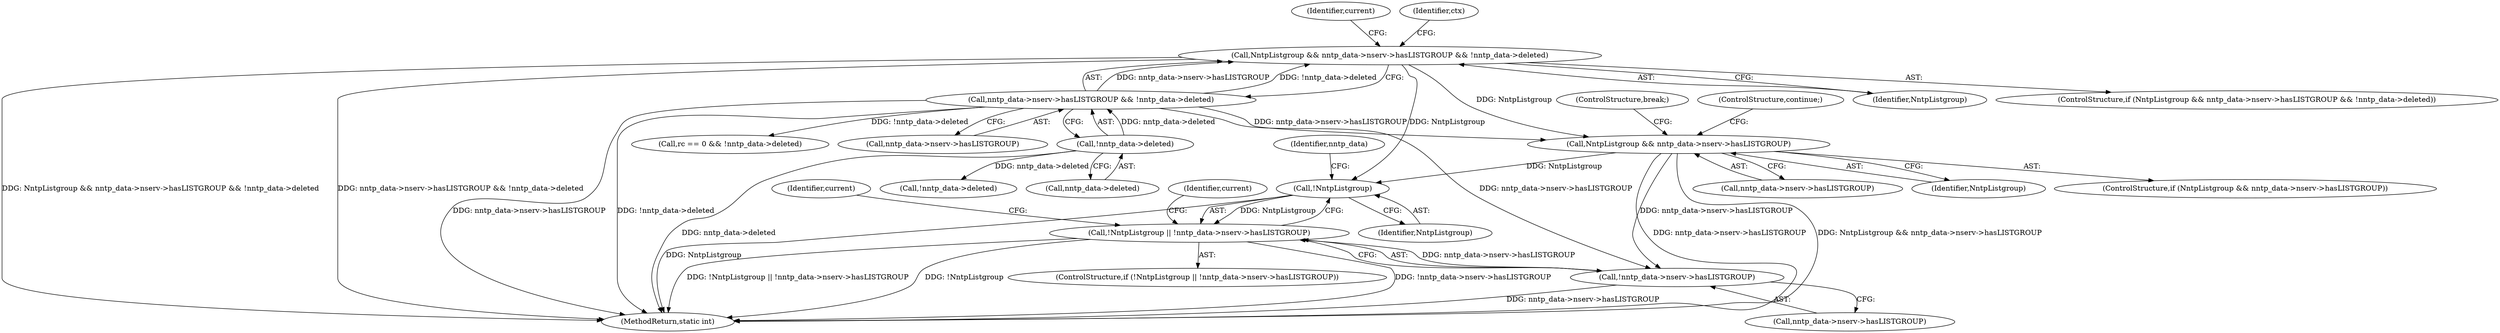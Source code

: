 digraph "0_neomutt_9e927affe3a021175f354af5fa01d22657c20585@API" {
"1000210" [label="(Call,NntpListgroup && nntp_data->nserv->hasLISTGROUP && !nntp_data->deleted)"];
"1000212" [label="(Call,nntp_data->nserv->hasLISTGROUP && !nntp_data->deleted)"];
"1000218" [label="(Call,!nntp_data->deleted)"];
"1000532" [label="(Call,NntpListgroup && nntp_data->nserv->hasLISTGROUP)"];
"1000732" [label="(Call,!NntpListgroup)"];
"1000731" [label="(Call,!NntpListgroup || !nntp_data->nserv->hasLISTGROUP)"];
"1000734" [label="(Call,!nntp_data->nserv->hasLISTGROUP)"];
"1000731" [label="(Call,!NntpListgroup || !nntp_data->nserv->hasLISTGROUP)"];
"1000730" [label="(ControlStructure,if (!NntpListgroup || !nntp_data->nserv->hasLISTGROUP))"];
"1000534" [label="(Call,nntp_data->nserv->hasLISTGROUP)"];
"1000212" [label="(Call,nntp_data->nserv->hasLISTGROUP && !nntp_data->deleted)"];
"1000532" [label="(Call,NntpListgroup && nntp_data->nserv->hasLISTGROUP)"];
"1000219" [label="(Call,nntp_data->deleted)"];
"1000218" [label="(Call,!nntp_data->deleted)"];
"1000343" [label="(Identifier,current)"];
"1000226" [label="(Identifier,ctx)"];
"1000732" [label="(Call,!NntpListgroup)"];
"1000737" [label="(Identifier,nntp_data)"];
"1000752" [label="(Call,!nntp_data->deleted)"];
"1000539" [label="(ControlStructure,break;)"];
"1000210" [label="(Call,NntpListgroup && nntp_data->nserv->hasLISTGROUP && !nntp_data->deleted)"];
"1000746" [label="(Identifier,current)"];
"1000211" [label="(Identifier,NntpListgroup)"];
"1000748" [label="(Call,rc == 0 && !nntp_data->deleted)"];
"1000741" [label="(Identifier,current)"];
"1000734" [label="(Call,!nntp_data->nserv->hasLISTGROUP)"];
"1000735" [label="(Call,nntp_data->nserv->hasLISTGROUP)"];
"1000541" [label="(ControlStructure,continue;)"];
"1000533" [label="(Identifier,NntpListgroup)"];
"1000824" [label="(MethodReturn,static int)"];
"1000213" [label="(Call,nntp_data->nserv->hasLISTGROUP)"];
"1000209" [label="(ControlStructure,if (NntpListgroup && nntp_data->nserv->hasLISTGROUP && !nntp_data->deleted))"];
"1000733" [label="(Identifier,NntpListgroup)"];
"1000531" [label="(ControlStructure,if (NntpListgroup && nntp_data->nserv->hasLISTGROUP))"];
"1000210" -> "1000209"  [label="AST: "];
"1000210" -> "1000211"  [label="CFG: "];
"1000210" -> "1000212"  [label="CFG: "];
"1000211" -> "1000210"  [label="AST: "];
"1000212" -> "1000210"  [label="AST: "];
"1000226" -> "1000210"  [label="CFG: "];
"1000343" -> "1000210"  [label="CFG: "];
"1000210" -> "1000824"  [label="DDG: NntpListgroup && nntp_data->nserv->hasLISTGROUP && !nntp_data->deleted"];
"1000210" -> "1000824"  [label="DDG: nntp_data->nserv->hasLISTGROUP && !nntp_data->deleted"];
"1000212" -> "1000210"  [label="DDG: nntp_data->nserv->hasLISTGROUP"];
"1000212" -> "1000210"  [label="DDG: !nntp_data->deleted"];
"1000210" -> "1000532"  [label="DDG: NntpListgroup"];
"1000210" -> "1000732"  [label="DDG: NntpListgroup"];
"1000212" -> "1000213"  [label="CFG: "];
"1000212" -> "1000218"  [label="CFG: "];
"1000213" -> "1000212"  [label="AST: "];
"1000218" -> "1000212"  [label="AST: "];
"1000212" -> "1000824"  [label="DDG: !nntp_data->deleted"];
"1000212" -> "1000824"  [label="DDG: nntp_data->nserv->hasLISTGROUP"];
"1000218" -> "1000212"  [label="DDG: nntp_data->deleted"];
"1000212" -> "1000532"  [label="DDG: nntp_data->nserv->hasLISTGROUP"];
"1000212" -> "1000734"  [label="DDG: nntp_data->nserv->hasLISTGROUP"];
"1000212" -> "1000748"  [label="DDG: !nntp_data->deleted"];
"1000218" -> "1000219"  [label="CFG: "];
"1000219" -> "1000218"  [label="AST: "];
"1000218" -> "1000824"  [label="DDG: nntp_data->deleted"];
"1000218" -> "1000752"  [label="DDG: nntp_data->deleted"];
"1000532" -> "1000531"  [label="AST: "];
"1000532" -> "1000533"  [label="CFG: "];
"1000532" -> "1000534"  [label="CFG: "];
"1000533" -> "1000532"  [label="AST: "];
"1000534" -> "1000532"  [label="AST: "];
"1000539" -> "1000532"  [label="CFG: "];
"1000541" -> "1000532"  [label="CFG: "];
"1000532" -> "1000824"  [label="DDG: nntp_data->nserv->hasLISTGROUP"];
"1000532" -> "1000824"  [label="DDG: NntpListgroup && nntp_data->nserv->hasLISTGROUP"];
"1000532" -> "1000732"  [label="DDG: NntpListgroup"];
"1000532" -> "1000734"  [label="DDG: nntp_data->nserv->hasLISTGROUP"];
"1000732" -> "1000731"  [label="AST: "];
"1000732" -> "1000733"  [label="CFG: "];
"1000733" -> "1000732"  [label="AST: "];
"1000737" -> "1000732"  [label="CFG: "];
"1000731" -> "1000732"  [label="CFG: "];
"1000732" -> "1000824"  [label="DDG: NntpListgroup"];
"1000732" -> "1000731"  [label="DDG: NntpListgroup"];
"1000731" -> "1000730"  [label="AST: "];
"1000731" -> "1000734"  [label="CFG: "];
"1000734" -> "1000731"  [label="AST: "];
"1000741" -> "1000731"  [label="CFG: "];
"1000746" -> "1000731"  [label="CFG: "];
"1000731" -> "1000824"  [label="DDG: !nntp_data->nserv->hasLISTGROUP"];
"1000731" -> "1000824"  [label="DDG: !NntpListgroup || !nntp_data->nserv->hasLISTGROUP"];
"1000731" -> "1000824"  [label="DDG: !NntpListgroup"];
"1000734" -> "1000731"  [label="DDG: nntp_data->nserv->hasLISTGROUP"];
"1000734" -> "1000735"  [label="CFG: "];
"1000735" -> "1000734"  [label="AST: "];
"1000734" -> "1000824"  [label="DDG: nntp_data->nserv->hasLISTGROUP"];
}
